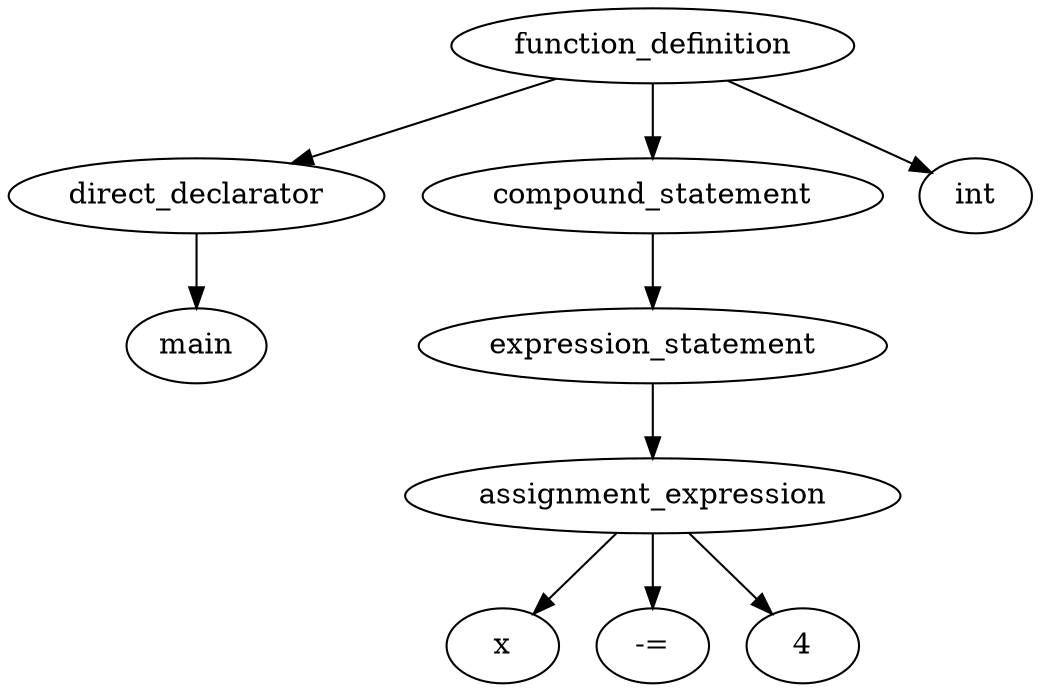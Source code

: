 digraph ethane {
1[label="direct_declarator"]
2[label="main"]
1 -> 2
3[label="assignment_expression"]
4[label="x"]
3 -> 4
5[label="-="]
3 -> 5
6[label="4"]
3 -> 6
7[label="expression_statement"]
7 -> 3
8[label="compound_statement"]
8 -> 7
9[label="function_definition"]
10[label="int"]
9 -> 10
9 -> 1
9 -> 8
}